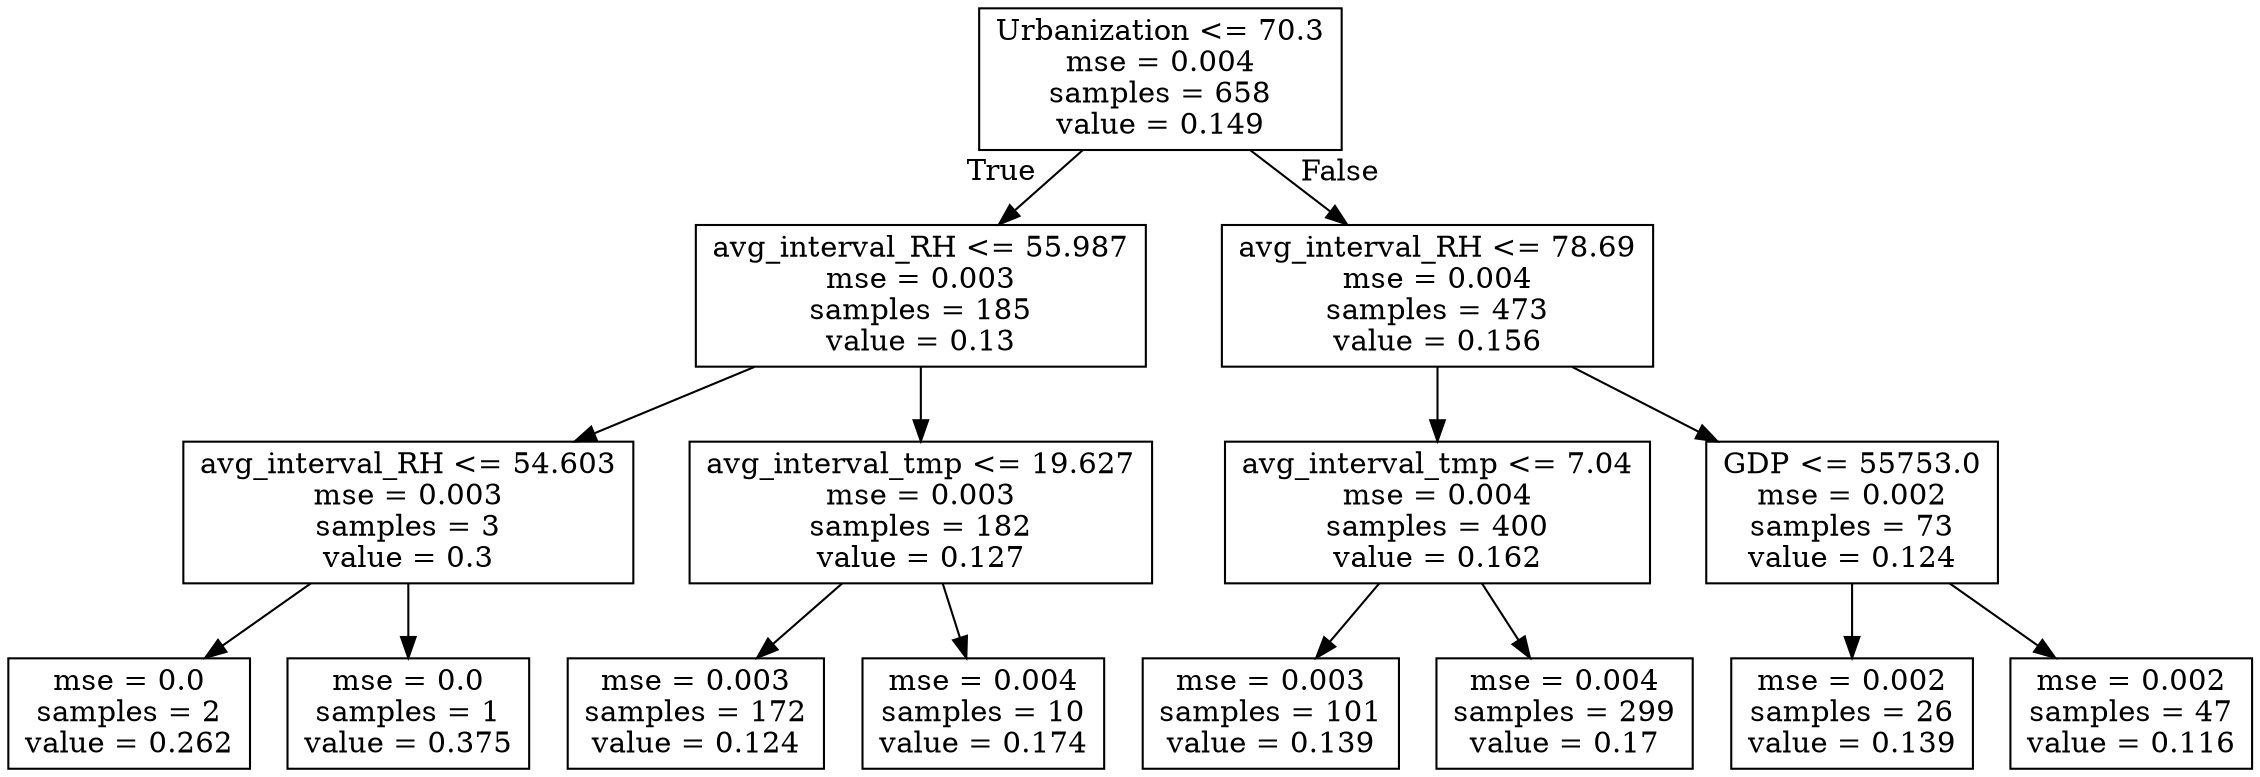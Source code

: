 digraph Tree {
node [shape=box] ;
0 [label="Urbanization <= 70.3\nmse = 0.004\nsamples = 658\nvalue = 0.149"] ;
1 [label="avg_interval_RH <= 55.987\nmse = 0.003\nsamples = 185\nvalue = 0.13"] ;
0 -> 1 [labeldistance=2.5, labelangle=45, headlabel="True"] ;
2 [label="avg_interval_RH <= 54.603\nmse = 0.003\nsamples = 3\nvalue = 0.3"] ;
1 -> 2 ;
3 [label="mse = 0.0\nsamples = 2\nvalue = 0.262"] ;
2 -> 3 ;
4 [label="mse = 0.0\nsamples = 1\nvalue = 0.375"] ;
2 -> 4 ;
5 [label="avg_interval_tmp <= 19.627\nmse = 0.003\nsamples = 182\nvalue = 0.127"] ;
1 -> 5 ;
6 [label="mse = 0.003\nsamples = 172\nvalue = 0.124"] ;
5 -> 6 ;
7 [label="mse = 0.004\nsamples = 10\nvalue = 0.174"] ;
5 -> 7 ;
8 [label="avg_interval_RH <= 78.69\nmse = 0.004\nsamples = 473\nvalue = 0.156"] ;
0 -> 8 [labeldistance=2.5, labelangle=-45, headlabel="False"] ;
9 [label="avg_interval_tmp <= 7.04\nmse = 0.004\nsamples = 400\nvalue = 0.162"] ;
8 -> 9 ;
10 [label="mse = 0.003\nsamples = 101\nvalue = 0.139"] ;
9 -> 10 ;
11 [label="mse = 0.004\nsamples = 299\nvalue = 0.17"] ;
9 -> 11 ;
12 [label="GDP <= 55753.0\nmse = 0.002\nsamples = 73\nvalue = 0.124"] ;
8 -> 12 ;
13 [label="mse = 0.002\nsamples = 26\nvalue = 0.139"] ;
12 -> 13 ;
14 [label="mse = 0.002\nsamples = 47\nvalue = 0.116"] ;
12 -> 14 ;
}